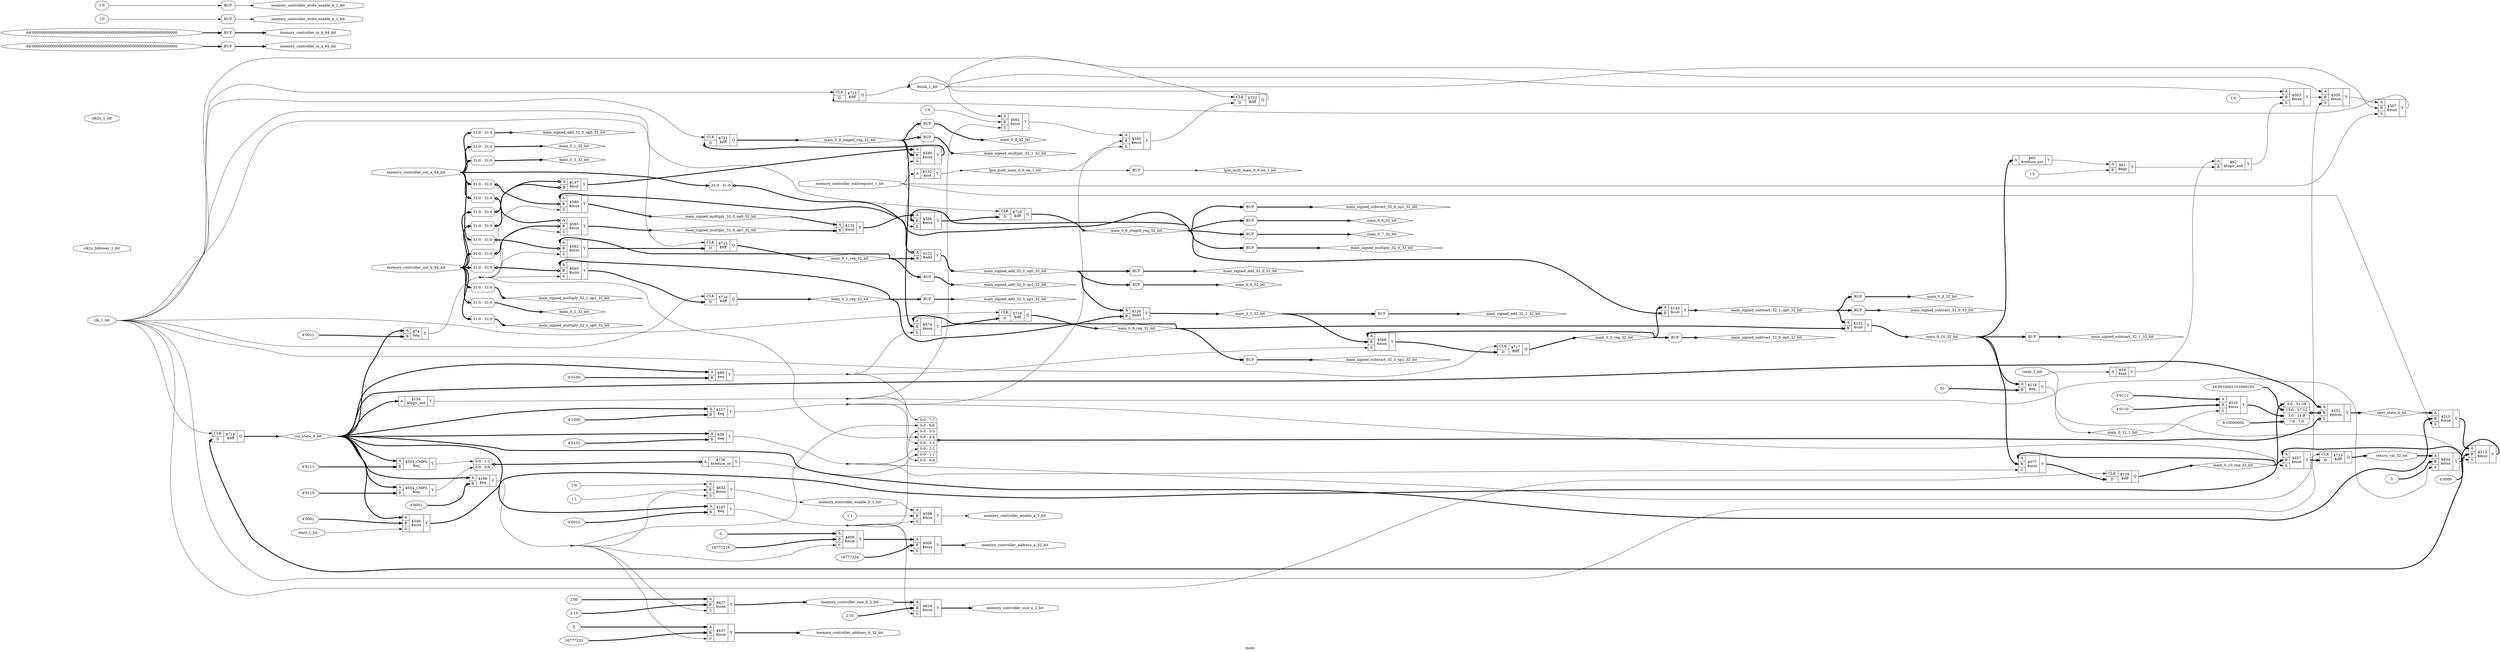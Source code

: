 digraph "main" {
label="main";
rankdir="LR";
remincross=true;
n37 [ shape=octagon, label="clk_1_bit", color="black", fontcolor="black" ];
n38 [ shape=octagon, label="clk1x_follower_1_bit", color="black", fontcolor="black" ];
n39 [ shape=octagon, label="clk2x_1_bit", color="black", fontcolor="black" ];
n40 [ shape=diamond, label="cur_state_4_bit", color="black", fontcolor="black" ];
n41 [ shape=octagon, label="finish_1_bit", color="black", fontcolor="black" ];
n42 [ shape=diamond, label="lpm_mult_main_0_6_en_1_bit", color="black", fontcolor="black" ];
n43 [ shape=diamond, label="lpm_mult_main_0_9_en_1_bit", color="black", fontcolor="black" ];
n44 [ shape=diamond, label="main_0_1_32_bit", color="black", fontcolor="black" ];
n45 [ shape=diamond, label="main_0_10_32_bit", color="black", fontcolor="black" ];
n46 [ shape=diamond, label="main_0_10_reg_32_bit", color="black", fontcolor="black" ];
n47 [ shape=diamond, label="main_0_12_1_bit", color="black", fontcolor="black" ];
n48 [ shape=diamond, label="main_0_1_reg_32_bit", color="black", fontcolor="black" ];
n49 [ shape=diamond, label="main_0_2_32_bit", color="black", fontcolor="black" ];
n50 [ shape=diamond, label="main_0_2_reg_32_bit", color="black", fontcolor="black" ];
n51 [ shape=diamond, label="main_0_3_32_bit", color="black", fontcolor="black" ];
n52 [ shape=diamond, label="main_0_4_32_bit", color="black", fontcolor="black" ];
n53 [ shape=diamond, label="main_0_5_32_bit", color="black", fontcolor="black" ];
n54 [ shape=diamond, label="main_0_5_reg_32_bit", color="black", fontcolor="black" ];
n55 [ shape=diamond, label="main_0_6_32_bit", color="black", fontcolor="black" ];
n56 [ shape=diamond, label="main_0_6_stage0_reg_32_bit", color="black", fontcolor="black" ];
n57 [ shape=diamond, label="main_0_7_32_bit", color="black", fontcolor="black" ];
n58 [ shape=diamond, label="main_0_8_32_bit", color="black", fontcolor="black" ];
n59 [ shape=diamond, label="main_0_9_32_bit", color="black", fontcolor="black" ];
n60 [ shape=diamond, label="main_0_9_reg_32_bit", color="black", fontcolor="black" ];
n61 [ shape=diamond, label="main_0_9_stage0_reg_32_bit", color="black", fontcolor="black" ];
n62 [ shape=diamond, label="main_signed_add_32_0_32_bit", color="black", fontcolor="black" ];
n63 [ shape=diamond, label="main_signed_add_32_0_op0_32_bit", color="black", fontcolor="black" ];
n64 [ shape=diamond, label="main_signed_add_32_0_op1_32_bit", color="black", fontcolor="black" ];
n65 [ shape=diamond, label="main_signed_add_32_1_32_bit", color="black", fontcolor="black" ];
n66 [ shape=diamond, label="main_signed_add_32_1_op0_32_bit", color="black", fontcolor="black" ];
n67 [ shape=diamond, label="main_signed_add_32_1_op1_32_bit", color="black", fontcolor="black" ];
n68 [ shape=diamond, label="main_signed_multiply_32_0_32_bit", color="black", fontcolor="black" ];
n69 [ shape=diamond, label="main_signed_multiply_32_0_op0_32_bit", color="black", fontcolor="black" ];
n70 [ shape=diamond, label="main_signed_multiply_32_0_op1_32_bit", color="black", fontcolor="black" ];
n71 [ shape=diamond, label="main_signed_multiply_32_1_32_bit", color="black", fontcolor="black" ];
n72 [ shape=diamond, label="main_signed_multiply_32_1_op0_32_bit", color="black", fontcolor="black" ];
n73 [ shape=diamond, label="main_signed_multiply_32_1_op1_32_bit", color="black", fontcolor="black" ];
n74 [ shape=diamond, label="main_signed_subtract_32_0_32_bit", color="black", fontcolor="black" ];
n75 [ shape=diamond, label="main_signed_subtract_32_0_op0_32_bit", color="black", fontcolor="black" ];
n76 [ shape=diamond, label="main_signed_subtract_32_0_op1_32_bit", color="black", fontcolor="black" ];
n77 [ shape=diamond, label="main_signed_subtract_32_1_32_bit", color="black", fontcolor="black" ];
n78 [ shape=diamond, label="main_signed_subtract_32_1_op0_32_bit", color="black", fontcolor="black" ];
n79 [ shape=diamond, label="main_signed_subtract_32_1_op1_32_bit", color="black", fontcolor="black" ];
n80 [ shape=octagon, label="memory_controller_address_a_32_bit", color="black", fontcolor="black" ];
n81 [ shape=octagon, label="memory_controller_address_b_32_bit", color="black", fontcolor="black" ];
n82 [ shape=octagon, label="memory_controller_enable_a_1_bit", color="black", fontcolor="black" ];
n83 [ shape=octagon, label="memory_controller_enable_b_1_bit", color="black", fontcolor="black" ];
n84 [ shape=octagon, label="memory_controller_in_a_64_bit", color="black", fontcolor="black" ];
n85 [ shape=octagon, label="memory_controller_in_b_64_bit", color="black", fontcolor="black" ];
n86 [ shape=octagon, label="memory_controller_out_a_64_bit", color="black", fontcolor="black" ];
n87 [ shape=octagon, label="memory_controller_out_b_64_bit", color="black", fontcolor="black" ];
n88 [ shape=octagon, label="memory_controller_size_a_2_bit", color="black", fontcolor="black" ];
n89 [ shape=octagon, label="memory_controller_size_b_2_bit", color="black", fontcolor="black" ];
n90 [ shape=octagon, label="memory_controller_waitrequest_1_bit", color="black", fontcolor="black" ];
n91 [ shape=octagon, label="memory_controller_write_enable_a_1_bit", color="black", fontcolor="black" ];
n92 [ shape=octagon, label="memory_controller_write_enable_b_1_bit", color="black", fontcolor="black" ];
n93 [ shape=diamond, label="next_state_4_bit", color="black", fontcolor="black" ];
n94 [ shape=octagon, label="reset_1_bit", color="black", fontcolor="black" ];
n95 [ shape=octagon, label="return_val_32_bit", color="black", fontcolor="black" ];
n96 [ shape=octagon, label="start_1_bit", color="black", fontcolor="black" ];
c100 [ shape=record, label="{{<p97> A|<p98> B}|$122\n$add|{<p99> Y}}" ];
x0 [ shape=record, style=rounded, label="<s0> 31:0 - 31:0 " ];
x0:e -> c100:p97:w [arrowhead=odiamond, arrowtail=odiamond, dir=both, color="black", style="setlinewidth(3)", label=""];
c101 [ shape=record, label="{{<p97> A|<p98> B}|$126\n$add|{<p99> Y}}" ];
c102 [ shape=record, label="{{<p97> A}|$736\n$reduce_or|{<p99> Y}}" ];
x1 [ shape=record, style=rounded, label="<s1> 0:0 - 1:1 |<s0> 0:0 - 0:0 " ];
x1:e -> c102:p97:w [arrowhead=odiamond, arrowtail=odiamond, dir=both, color="black", style="setlinewidth(3)", label=""];
v2 [ label="4'0101" ];
c103 [ shape=record, label="{{<p97> A|<p98> B}|$58\n$eq|{<p99> Y}}" ];
c104 [ shape=record, label="{{<p97> A}|$59\n$not|{<p99> Y}}" ];
v3 [ label="4'0011" ];
c105 [ shape=record, label="{{<p97> A|<p98> B}|$74\n$eq|{<p99> Y}}" ];
v4 [ label="4'0100" ];
c106 [ shape=record, label="{{<p97> A|<p98> B}|$90\n$eq|{<p99> Y}}" ];
v5 [ label="30" ];
c107 [ shape=record, label="{{<p97> A|<p98> B}|$118\n$eq|{<p99> Y}}" ];
c108 [ shape=record, label="{{<p97> A}|$132\n$not|{<p99> Y}}" ];
c109 [ shape=record, label="{{<p97> A}|$154\n$logic_not|{<p99> Y}}" ];
v6 [ label="4'1000" ];
c110 [ shape=record, label="{{<p97> A|<p98> B}|$157\n$eq|{<p99> Y}}" ];
v7 [ label="4'0001" ];
c111 [ shape=record, label="{{<p97> A|<p98> B}|$166\n$eq|{<p99> Y}}" ];
v8 [ label="4'0010" ];
c112 [ shape=record, label="{{<p97> A|<p98> B}|$167\n$eq|{<p99> Y}}" ];
v9 [ label="1'x" ];
c113 [ shape=record, label="{{<p97> A|<p98> B}|$61\n$eqx|{<p99> Y}}" ];
c114 [ shape=record, label="{{<p97> A|<p98> B}|$62\n$logic_and|{<p99> Y}}" ];
c115 [ shape=record, label="{{<p97> A|<p98> B}|$135\n$mul|{<p99> Y}}" ];
c116 [ shape=record, label="{{<p97> A|<p98> B}|$147\n$mul|{<p99> Y}}" ];
x10 [ shape=record, style=rounded, label="<s0> 31:0 - 31:0 " ];
x10:e -> c116:p97:w [arrowhead=odiamond, arrowtail=odiamond, dir=both, color="black", style="setlinewidth(3)", label=""];
x11 [ shape=record, style=rounded, label="<s0> 31:0 - 31:0 " ];
x11:e -> c116:p98:w [arrowhead=odiamond, arrowtail=odiamond, dir=both, color="black", style="setlinewidth(3)", label=""];
c120 [ shape=record, label="{{<p117> CLK|<p118> D}|$713\n$dff|{<p119> Q}}" ];
c121 [ shape=record, label="{{<p117> CLK|<p118> D}|$714\n$dff|{<p119> Q}}" ];
c122 [ shape=record, label="{{<p117> CLK|<p118> D}|$715\n$dff|{<p119> Q}}" ];
c123 [ shape=record, label="{{<p117> CLK|<p118> D}|$716\n$dff|{<p119> Q}}" ];
c124 [ shape=record, label="{{<p117> CLK|<p118> D}|$717\n$dff|{<p119> Q}}" ];
c125 [ shape=record, label="{{<p117> CLK|<p118> D}|$718\n$dff|{<p119> Q}}" ];
c126 [ shape=record, label="{{<p117> CLK|<p118> D}|$719\n$dff|{<p119> Q}}" ];
c127 [ shape=record, label="{{<p117> CLK|<p118> D}|$720\n$dff|{<p119> Q}}" ];
c128 [ shape=record, label="{{<p117> CLK|<p118> D}|$721\n$dff|{<p119> Q}}" ];
c129 [ shape=record, label="{{<p117> CLK|<p118> D}|$722\n$dff|{<p119> Q}}" ];
c130 [ shape=record, label="{{<p117> CLK|<p118> D}|$723\n$dff|{<p119> Q}}" ];
v12 [ label="1'0" ];
c132 [ shape=record, label="{{<p97> A|<p98> B|<p131> S}|$503\n$mux|{<p99> Y}}" ];
c133 [ shape=record, label="{{<p97> A|<p98> B|<p131> S}|$505\n$mux|{<p99> Y}}" ];
c134 [ shape=record, label="{{<p97> A|<p98> B|<p131> S}|$507\n$mux|{<p99> Y}}" ];
c135 [ shape=record, label="{{<p97> A|<p98> B|<p131> S}|$510\n$mux|{<p99> Y}}" ];
v13 [ label="4'0000" ];
c136 [ shape=record, label="{{<p97> A|<p98> B|<p131> S}|$513\n$mux|{<p99> Y}}" ];
v14 [ label="4'0111" ];
v15 [ label="4'0110" ];
c137 [ shape=record, label="{{<p97> A|<p98> B|<p131> S}|$532\n$mux|{<p99> Y}}" ];
v16 [ label="4'0001" ];
c138 [ shape=record, label="{{<p97> A|<p98> B|<p131> S}|$546\n$mux|{<p99> Y}}" ];
v18 [ label="16'0010001101000101" ];
v19 [ label="8'10000000" ];
c139 [ shape=record, label="{{<p97> A|<p98> B|<p131> S}|$551\n$pmux|{<p99> Y}}" ];
x17 [ shape=record, style=rounded, label="<s3> 3:0 - 31:28 |<s2> 15:0 - 27:12 |<s1> 3:0 - 11:8 |<s0> 7:0 - 7:0 " ];
x17:e -> c139:p98:w [arrowhead=odiamond, arrowtail=odiamond, dir=both, color="black", style="setlinewidth(3)", label=""];
x20 [ shape=record, style=rounded, label="<s7> 0:0 - 7:7 |<s6> 0:0 - 6:6 |<s5> 0:0 - 5:5 |<s4> 0:0 - 4:4 |<s3> 0:0 - 3:3 |<s2> 0:0 - 2:2 |<s1> 0:0 - 1:1 |<s0> 0:0 - 0:0 " ];
x20:e -> c139:p131:w [arrowhead=odiamond, arrowtail=odiamond, dir=both, color="black", style="setlinewidth(3)", label=""];
v21 [ label="4'0111" ];
c140 [ shape=record, label="{{<p97> A|<p98> B}|$553_CMP0\n$eq|{<p99> Y}}" ];
v22 [ label="4'0110" ];
c141 [ shape=record, label="{{<p97> A|<p98> B}|$554_CMP0\n$eq|{<p99> Y}}" ];
c142 [ shape=record, label="{{<p97> A|<p98> B|<p131> S}|$562\n$mux|{<p99> Y}}" ];
x23 [ shape=record, style=rounded, label="<s0> 31:0 - 31:0 " ];
x23:e -> c142:p98:w [arrowhead=odiamond, arrowtail=odiamond, dir=both, color="black", style="setlinewidth(3)", label=""];
c143 [ shape=record, label="{{<p97> A|<p98> B|<p131> S}|$565\n$mux|{<p99> Y}}" ];
x24 [ shape=record, style=rounded, label="<s0> 31:0 - 31:0 " ];
x24:e -> c143:p98:w [arrowhead=odiamond, arrowtail=odiamond, dir=both, color="black", style="setlinewidth(3)", label=""];
c144 [ shape=record, label="{{<p97> A|<p98> B|<p131> S}|$568\n$mux|{<p99> Y}}" ];
c145 [ shape=record, label="{{<p97> A|<p98> B|<p131> S}|$574\n$mux|{<p99> Y}}" ];
c146 [ shape=record, label="{{<p97> A|<p98> B|<p131> S}|$577\n$mux|{<p99> Y}}" ];
c147 [ shape=record, label="{{<p97> A|<p98> B|<p131> S}|$580\n$mux|{<p99> Y}}" ];
x25 [ shape=record, style=rounded, label="<s0> 31:0 - 31:0 " ];
x25:e -> c147:p98:w [arrowhead=odiamond, arrowtail=odiamond, dir=both, color="black", style="setlinewidth(3)", label=""];
c148 [ shape=record, label="{{<p97> A|<p98> B|<p131> S}|$583\n$mux|{<p99> Y}}" ];
x26 [ shape=record, style=rounded, label="<s0> 31:0 - 31:0 " ];
x26:e -> c148:p97:w [arrowhead=odiamond, arrowtail=odiamond, dir=both, color="black", style="setlinewidth(3)", label=""];
x27 [ shape=record, style=rounded, label="<s0> 31:0 - 31:0 " ];
x27:e -> c148:p98:w [arrowhead=odiamond, arrowtail=odiamond, dir=both, color="black", style="setlinewidth(3)", label=""];
c149 [ shape=record, label="{{<p97> A|<p98> B|<p131> S}|$586\n$mux|{<p99> Y}}" ];
c150 [ shape=record, label="{{<p97> A|<p98> B|<p131> S}|$589\n$mux|{<p99> Y}}" ];
v28 [ label="1'0" ];
c151 [ shape=record, label="{{<p97> A|<p98> B|<p131> S}|$592\n$mux|{<p99> Y}}" ];
c152 [ shape=record, label="{{<p97> A|<p98> B|<p131> S}|$595\n$mux|{<p99> Y}}" ];
v29 [ label="1'1" ];
c153 [ shape=record, label="{{<p97> A|<p98> B|<p131> S}|$598\n$mux|{<p99> Y}}" ];
v30 [ label="16777224" ];
c154 [ shape=record, label="{{<p97> A|<p98> B|<p131> S}|$606\n$mux|{<p99> Y}}" ];
v31 [ label="0" ];
v32 [ label="16777216" ];
c155 [ shape=record, label="{{<p97> A|<p98> B|<p131> S}|$609\n$mux|{<p99> Y}}" ];
v33 [ label="2'10" ];
c156 [ shape=record, label="{{<p97> A|<p98> B|<p131> S}|$624\n$mux|{<p99> Y}}" ];
v34 [ label="2'00" ];
v35 [ label="2'10" ];
c157 [ shape=record, label="{{<p97> A|<p98> B|<p131> S}|$627\n$mux|{<p99> Y}}" ];
v36 [ label="1'0" ];
v37 [ label="1'1" ];
c158 [ shape=record, label="{{<p97> A|<p98> B|<p131> S}|$632\n$mux|{<p99> Y}}" ];
v38 [ label="0" ];
v39 [ label="16777220" ];
c159 [ shape=record, label="{{<p97> A|<p98> B|<p131> S}|$637\n$mux|{<p99> Y}}" ];
v40 [ label="0" ];
c160 [ shape=record, label="{{<p97> A|<p98> B|<p131> S}|$654\n$mux|{<p99> Y}}" ];
c161 [ shape=record, label="{{<p97> A|<p98> B|<p131> S}|$657\n$mux|{<p99> Y}}" ];
c162 [ shape=record, label="{{<p97> A}|$60\n$reduce_xor|{<p99> Y}}" ];
c163 [ shape=record, label="{{<p97> A|<p98> B}|$140\n$sub|{<p99> Y}}" ];
c164 [ shape=record, label="{{<p97> A|<p98> B}|$152\n$sub|{<p99> Y}}" ];
x41 [shape=box, style=rounded, label="BUF"];
x42 [ shape=record, style=rounded, label="<s0> 31:0 - 31:0 " ];
x43 [ shape=record, style=rounded, label="<s0> 31:0 - 31:0 " ];
x44 [ shape=record, style=rounded, label="<s0> 31:0 - 31:0 " ];
x45 [shape=box, style=rounded, label="BUF"];
x46 [shape=box, style=rounded, label="BUF"];
x47 [shape=box, style=rounded, label="BUF"];
x48 [shape=box, style=rounded, label="BUF"];
x49 [shape=box, style=rounded, label="BUF"];
x50 [shape=box, style=rounded, label="BUF"];
x51 [ shape=record, style=rounded, label="<s0> 31:0 - 31:0 " ];
x52 [shape=box, style=rounded, label="BUF"];
x53 [shape=box, style=rounded, label="BUF"];
x54 [shape=box, style=rounded, label="BUF"];
x55 [shape=box, style=rounded, label="BUF"];
x56 [shape=box, style=rounded, label="BUF"];
x57 [ shape=record, style=rounded, label="<s0> 31:0 - 31:0 " ];
x58 [ shape=record, style=rounded, label="<s0> 31:0 - 31:0 " ];
x59 [shape=box, style=rounded, label="BUF"];
x60 [shape=box, style=rounded, label="BUF"];
x61 [shape=box, style=rounded, label="BUF"];
x62 [shape=box, style=rounded, label="BUF"];
x63 [shape=box, style=rounded, label="BUF"];
v64 [ label="64'0000000000000000000000000000000000000000000000000000000000000000" ];
x65 [shape=box, style=rounded, label="BUF"];
v66 [ label="64'0000000000000000000000000000000000000000000000000000000000000000" ];
x67 [shape=box, style=rounded, label="BUF"];
v68 [ label="1'0" ];
x69 [shape=box, style=rounded, label="BUF"];
v70 [ label="1'0" ];
x71 [shape=box, style=rounded, label="BUF"];
c150:p99:e -> c128:p118:w [color="black", style="setlinewidth(3)", label=""];
c161:p99:e -> c130:p118:w [color="black", style="setlinewidth(3)", label=""];
c152:p99:e -> c129:p118:w [color="black", label=""];
c155:p99:e -> c154:p97:w [color="black", style="setlinewidth(3)", label=""];
c138:p99:e -> x17:s3:w [color="black", style="setlinewidth(3)", label=""];
c137:p99:e -> x17:s1:w [color="black", style="setlinewidth(3)", label=""];
c102:p99:e -> x20:s1:w [color="black", label=""];
n17 [ shape=point ];
c103:p99:e -> n17:w [color="black", label=""];
n17:e -> c133:p131:w [color="black", label=""];
n17:e -> c146:p131:w [color="black", label=""];
n17:e -> x20:s2:w [color="black", label=""];
c104:p99:e -> c114:p97:w [color="black", label=""];
n19 [ shape=point ];
c105:p99:e -> n19:w [color="black", label=""];
n19:e -> c142:p131:w [color="black", label=""];
n19:e -> c143:p131:w [color="black", label=""];
n19:e -> c147:p131:w [color="black", label=""];
n19:e -> c148:p131:w [color="black", label=""];
n19:e -> x20:s4:w [color="black", label=""];
c136:p99:e -> c121:p118:w [color="black", style="setlinewidth(3)", label=""];
n20 [ shape=point ];
c106:p99:e -> n20:w [color="black", label=""];
n20:e -> c144:p131:w [color="black", label=""];
n20:e -> c145:p131:w [color="black", label=""];
n20:e -> x20:s3:w [color="black", label=""];
n21 [ shape=point ];
c109:p99:e -> n21:w [color="black", label=""];
n21:e -> c151:p131:w [color="black", label=""];
n21:e -> c160:p131:w [color="black", label=""];
n21:e -> x20:s7:w [color="black", label=""];
n22 [ shape=point ];
c110:p99:e -> n22:w [color="black", label=""];
n22:e -> c152:p131:w [color="black", label=""];
n22:e -> c161:p131:w [color="black", label=""];
n22:e -> x20:s0:w [color="black", label=""];
n23 [ shape=point ];
c111:p99:e -> n23:w [color="black", label=""];
n23:e -> c155:p131:w [color="black", label=""];
n23:e -> c157:p131:w [color="black", label=""];
n23:e -> c158:p131:w [color="black", label=""];
n23:e -> c159:p131:w [color="black", label=""];
n23:e -> x20:s6:w [color="black", label=""];
n24 [ shape=point ];
c112:p99:e -> n24:w [color="black", label=""];
n24:e -> c153:p131:w [color="black", label=""];
n24:e -> c154:p131:w [color="black", label=""];
n24:e -> c156:p131:w [color="black", label=""];
n24:e -> x20:s5:w [color="black", label=""];
c113:p99:e -> c114:p98:w [color="black", label=""];
c114:p99:e -> c132:p131:w [color="black", label=""];
c115:p99:e -> c149:p97:w [color="black", style="setlinewidth(3)", label=""];
c116:p99:e -> c150:p97:w [color="black", style="setlinewidth(3)", label=""];
c132:p99:e -> c133:p98:w [color="black", label=""];
c134:p99:e -> c120:p118:w [color="black", label=""];
c133:p99:e -> c134:p97:w [color="black", label=""];
c135:p99:e -> c136:p97:w [color="black", style="setlinewidth(3)", label=""];
c140:p99:e -> x1:s1:w [color="black", label=""];
c141:p99:e -> x1:s0:w [color="black", label=""];
c151:p99:e -> c152:p97:w [color="black", label=""];
c160:p99:e -> c161:p97:w [color="black", style="setlinewidth(3)", label=""];
c162:p99:e -> c113:p97:w [color="black", label=""];
n37:e -> c120:p117:w [color="black", label=""];
n37:e -> c121:p117:w [color="black", label=""];
n37:e -> c122:p117:w [color="black", label=""];
n37:e -> c123:p117:w [color="black", label=""];
n37:e -> c124:p117:w [color="black", label=""];
n37:e -> c125:p117:w [color="black", label=""];
n37:e -> c126:p117:w [color="black", label=""];
n37:e -> c127:p117:w [color="black", label=""];
n37:e -> c128:p117:w [color="black", label=""];
n37:e -> c129:p117:w [color="black", label=""];
n37:e -> c130:p117:w [color="black", label=""];
c146:p99:e -> c126:p118:w [color="black", style="setlinewidth(3)", label=""];
c121:p119:e -> n40:w [color="black", style="setlinewidth(3)", label=""];
n40:e -> c103:p97:w [color="black", style="setlinewidth(3)", label=""];
n40:e -> c105:p97:w [color="black", style="setlinewidth(3)", label=""];
n40:e -> c106:p97:w [color="black", style="setlinewidth(3)", label=""];
n40:e -> c109:p97:w [color="black", style="setlinewidth(3)", label=""];
n40:e -> c110:p97:w [color="black", style="setlinewidth(3)", label=""];
n40:e -> c111:p97:w [color="black", style="setlinewidth(3)", label=""];
n40:e -> c112:p97:w [color="black", style="setlinewidth(3)", label=""];
n40:e -> c135:p98:w [color="black", style="setlinewidth(3)", label=""];
n40:e -> c138:p97:w [color="black", style="setlinewidth(3)", label=""];
n40:e -> c139:p97:w [color="black", style="setlinewidth(3)", label=""];
n40:e -> c140:p97:w [color="black", style="setlinewidth(3)", label=""];
n40:e -> c141:p97:w [color="black", style="setlinewidth(3)", label=""];
c120:p119:e -> n41:w [color="black", label=""];
c129:p119:e -> n41:w [color="black", label=""];
n41:e -> c132:p97:w [color="black", label=""];
n41:e -> c133:p97:w [color="black", label=""];
n41:e -> c134:p98:w [color="black", label=""];
n41:e -> c151:p97:w [color="black", label=""];
c108:p99:e -> n42:w [color="black", label=""];
n42:e -> c152:p98:w [color="black", label=""];
n42:e -> x41:w:w [color="black", label=""];
x41:e:e -> n43:w [color="black", label=""];
x42:e -> n44:w [color="black", style="setlinewidth(3)", label=""];
c164:p99:e -> n45:w [color="black", style="setlinewidth(3)", label=""];
n45:e -> c107:p97:w [color="black", style="setlinewidth(3)", label=""];
n45:e -> c146:p98:w [color="black", style="setlinewidth(3)", label=""];
n45:e -> c162:p97:w [color="black", style="setlinewidth(3)", label=""];
n45:e -> x62:w:w [color="black", style="setlinewidth(3)", label=""];
c126:p119:e -> n46:w [color="black", style="setlinewidth(3)", label=""];
n46:e -> c146:p97:w [color="black", style="setlinewidth(3)", label=""];
n46:e -> c161:p98:w [color="black", style="setlinewidth(3)", label=""];
c107:p99:e -> n47:w [color="black", label=""];
n47:e -> c137:p131:w [color="black", label=""];
c122:p119:e -> n48:w [color="black", style="setlinewidth(3)", label=""];
n48:e -> c100:p98:w [color="black", style="setlinewidth(3)", label=""];
n48:e -> c142:p97:w [color="black", style="setlinewidth(3)", label=""];
n48:e -> x52:w:w [color="black", style="setlinewidth(3)", label=""];
x43:e -> n49:w [color="black", style="setlinewidth(3)", label=""];
c142:p99:e -> c122:p118:w [color="black", style="setlinewidth(3)", label=""];
c123:p119:e -> n50:w [color="black", style="setlinewidth(3)", label=""];
n50:e -> c101:p98:w [color="black", style="setlinewidth(3)", label=""];
n50:e -> c143:p97:w [color="black", style="setlinewidth(3)", label=""];
n50:e -> x54:w:w [color="black", style="setlinewidth(3)", label=""];
x44:e -> n51:w [color="black", style="setlinewidth(3)", label=""];
x45:e:e -> n52:w [color="black", style="setlinewidth(3)", label=""];
c101:p99:e -> n53:w [color="black", style="setlinewidth(3)", label=""];
n53:e -> c144:p98:w [color="black", style="setlinewidth(3)", label=""];
n53:e -> x53:w:w [color="black", style="setlinewidth(3)", label=""];
c124:p119:e -> n54:w [color="black", style="setlinewidth(3)", label=""];
n54:e -> c144:p97:w [color="black", style="setlinewidth(3)", label=""];
n54:e -> c163:p97:w [color="black", style="setlinewidth(3)", label=""];
n54:e -> x60:w:w [color="black", style="setlinewidth(3)", label=""];
x46:e:e -> n55:w [color="black", style="setlinewidth(3)", label=""];
c127:p119:e -> n56:w [color="black", style="setlinewidth(3)", label=""];
n56:e -> c147:p97:w [color="black", style="setlinewidth(3)", label=""];
n56:e -> c149:p98:w [color="black", style="setlinewidth(3)", label=""];
n56:e -> c163:p98:w [color="black", style="setlinewidth(3)", label=""];
n56:e -> x46:w:w [color="black", style="setlinewidth(3)", label=""];
n56:e -> x47:w:w [color="black", style="setlinewidth(3)", label=""];
n56:e -> x55:w:w [color="black", style="setlinewidth(3)", label=""];
n56:e -> x61:w:w [color="black", style="setlinewidth(3)", label=""];
x47:e:e -> n57:w [color="black", style="setlinewidth(3)", label=""];
x48:e:e -> n58:w [color="black", style="setlinewidth(3)", label=""];
x49:e:e -> n59:w [color="black", style="setlinewidth(3)", label=""];
c143:p99:e -> c123:p118:w [color="black", style="setlinewidth(3)", label=""];
c125:p119:e -> n60:w [color="black", style="setlinewidth(3)", label=""];
n60:e -> c145:p97:w [color="black", style="setlinewidth(3)", label=""];
n60:e -> c164:p98:w [color="black", style="setlinewidth(3)", label=""];
n60:e -> x63:w:w [color="black", style="setlinewidth(3)", label=""];
c128:p119:e -> n61:w [color="black", style="setlinewidth(3)", label=""];
n61:e -> c145:p98:w [color="black", style="setlinewidth(3)", label=""];
n61:e -> c150:p98:w [color="black", style="setlinewidth(3)", label=""];
n61:e -> x49:w:w [color="black", style="setlinewidth(3)", label=""];
n61:e -> x56:w:w [color="black", style="setlinewidth(3)", label=""];
x50:e:e -> n62:w [color="black", style="setlinewidth(3)", label=""];
x51:e -> n63:w [color="black", style="setlinewidth(3)", label=""];
x52:e:e -> n64:w [color="black", style="setlinewidth(3)", label=""];
x53:e:e -> n65:w [color="black", style="setlinewidth(3)", label=""];
c100:p99:e -> n66:w [color="black", style="setlinewidth(3)", label=""];
n66:e -> c101:p97:w [color="black", style="setlinewidth(3)", label=""];
n66:e -> x45:w:w [color="black", style="setlinewidth(3)", label=""];
n66:e -> x50:w:w [color="black", style="setlinewidth(3)", label=""];
x54:e:e -> n67:w [color="black", style="setlinewidth(3)", label=""];
x55:e:e -> n68:w [color="black", style="setlinewidth(3)", label=""];
c147:p99:e -> n69:w [color="black", style="setlinewidth(3)", label=""];
n69:e -> c115:p97:w [color="black", style="setlinewidth(3)", label=""];
c144:p99:e -> c124:p118:w [color="black", style="setlinewidth(3)", label=""];
c148:p99:e -> n70:w [color="black", style="setlinewidth(3)", label=""];
n70:e -> c115:p98:w [color="black", style="setlinewidth(3)", label=""];
x56:e:e -> n71:w [color="black", style="setlinewidth(3)", label=""];
x57:e -> n72:w [color="black", style="setlinewidth(3)", label=""];
x58:e -> n73:w [color="black", style="setlinewidth(3)", label=""];
x59:e:e -> n74:w [color="black", style="setlinewidth(3)", label=""];
x60:e:e -> n75:w [color="black", style="setlinewidth(3)", label=""];
x61:e:e -> n76:w [color="black", style="setlinewidth(3)", label=""];
x62:e:e -> n77:w [color="black", style="setlinewidth(3)", label=""];
c163:p99:e -> n78:w [color="black", style="setlinewidth(3)", label=""];
n78:e -> c164:p97:w [color="black", style="setlinewidth(3)", label=""];
n78:e -> x48:w:w [color="black", style="setlinewidth(3)", label=""];
n78:e -> x59:w:w [color="black", style="setlinewidth(3)", label=""];
x63:e:e -> n79:w [color="black", style="setlinewidth(3)", label=""];
c149:p99:e -> c127:p118:w [color="black", style="setlinewidth(3)", label=""];
c154:p99:e -> n80:w [color="black", style="setlinewidth(3)", label=""];
c159:p99:e -> n81:w [color="black", style="setlinewidth(3)", label=""];
c153:p99:e -> n82:w [color="black", label=""];
c158:p99:e -> n83:w [color="black", label=""];
n83:e -> c153:p97:w [color="black", label=""];
x65:e:e -> n84:w [color="black", style="setlinewidth(3)", label=""];
x67:e:e -> n85:w [color="black", style="setlinewidth(3)", label=""];
n86:e -> x0:s0:w [color="black", style="setlinewidth(3)", label=""];
n86:e -> x23:s0:w [color="black", style="setlinewidth(3)", label=""];
n86:e -> x25:s0:w [color="black", style="setlinewidth(3)", label=""];
n86:e -> x26:s0:w [color="black", style="setlinewidth(3)", label=""];
n86:e -> x42:s0:w [color="black", style="setlinewidth(3)", label=""];
n86:e -> x44:s0:w [color="black", style="setlinewidth(3)", label=""];
n86:e -> x51:s0:w [color="black", style="setlinewidth(3)", label=""];
n87:e -> x10:s0:w [color="black", style="setlinewidth(3)", label=""];
n87:e -> x11:s0:w [color="black", style="setlinewidth(3)", label=""];
n87:e -> x24:s0:w [color="black", style="setlinewidth(3)", label=""];
n87:e -> x27:s0:w [color="black", style="setlinewidth(3)", label=""];
n87:e -> x43:s0:w [color="black", style="setlinewidth(3)", label=""];
n87:e -> x57:s0:w [color="black", style="setlinewidth(3)", label=""];
n87:e -> x58:s0:w [color="black", style="setlinewidth(3)", label=""];
c156:p99:e -> n88:w [color="black", style="setlinewidth(3)", label=""];
c157:p99:e -> n89:w [color="black", style="setlinewidth(3)", label=""];
n89:e -> c156:p97:w [color="black", style="setlinewidth(3)", label=""];
c145:p99:e -> c125:p118:w [color="black", style="setlinewidth(3)", label=""];
n90:e -> c108:p97:w [color="black", label=""];
n90:e -> c134:p131:w [color="black", label=""];
n90:e -> c135:p131:w [color="black", label=""];
n90:e -> c149:p131:w [color="black", label=""];
n90:e -> c150:p131:w [color="black", label=""];
x69:e:e -> n91:w [color="black", label=""];
x71:e:e -> n92:w [color="black", label=""];
c139:p99:e -> n93:w [color="black", style="setlinewidth(3)", label=""];
n93:e -> c135:p97:w [color="black", style="setlinewidth(3)", label=""];
n94:e -> c104:p97:w [color="black", label=""];
n94:e -> c136:p131:w [color="black", label=""];
c130:p119:e -> n95:w [color="black", style="setlinewidth(3)", label=""];
n95:e -> c160:p97:w [color="black", style="setlinewidth(3)", label=""];
n96:e -> c138:p131:w [color="black", label=""];
v12:e -> c132:p98:w [color="black", label=""];
v13:e -> c136:p98:w [color="black", style="setlinewidth(3)", label=""];
v14:e -> c137:p97:w [color="black", style="setlinewidth(3)", label=""];
v15:e -> c137:p98:w [color="black", style="setlinewidth(3)", label=""];
v16:e -> c138:p98:w [color="black", style="setlinewidth(3)", label=""];
v18:e -> x17:s2:w [color="black", style="setlinewidth(3)", label=""];
v19:e -> x17:s0:w [color="black", style="setlinewidth(3)", label=""];
v2:e -> c103:p98:w [color="black", style="setlinewidth(3)", label=""];
v21:e -> c140:p98:w [color="black", style="setlinewidth(3)", label=""];
v22:e -> c141:p98:w [color="black", style="setlinewidth(3)", label=""];
v28:e -> c151:p98:w [color="black", label=""];
v29:e -> c153:p98:w [color="black", label=""];
v3:e -> c105:p98:w [color="black", style="setlinewidth(3)", label=""];
v30:e -> c154:p98:w [color="black", style="setlinewidth(3)", label=""];
v31:e -> c155:p97:w [color="black", style="setlinewidth(3)", label=""];
v32:e -> c155:p98:w [color="black", style="setlinewidth(3)", label=""];
v33:e -> c156:p98:w [color="black", style="setlinewidth(3)", label=""];
v34:e -> c157:p97:w [color="black", style="setlinewidth(3)", label=""];
v35:e -> c157:p98:w [color="black", style="setlinewidth(3)", label=""];
v36:e -> c158:p97:w [color="black", label=""];
v37:e -> c158:p98:w [color="black", label=""];
v38:e -> c159:p97:w [color="black", style="setlinewidth(3)", label=""];
v39:e -> c159:p98:w [color="black", style="setlinewidth(3)", label=""];
v4:e -> c106:p98:w [color="black", style="setlinewidth(3)", label=""];
v40:e -> c160:p98:w [color="black", style="setlinewidth(3)", label=""];
v5:e -> c107:p98:w [color="black", style="setlinewidth(3)", label=""];
v6:e -> c110:p98:w [color="black", style="setlinewidth(3)", label=""];
v64:e -> x65:w:w [color="black", style="setlinewidth(3)", label=""];
v66:e -> x67:w:w [color="black", style="setlinewidth(3)", label=""];
v68:e -> x69:w:w [color="black", label=""];
v7:e -> c111:p98:w [color="black", style="setlinewidth(3)", label=""];
v70:e -> x71:w:w [color="black", label=""];
v8:e -> c112:p98:w [color="black", style="setlinewidth(3)", label=""];
v9:e -> c113:p98:w [color="black", label=""];
}
